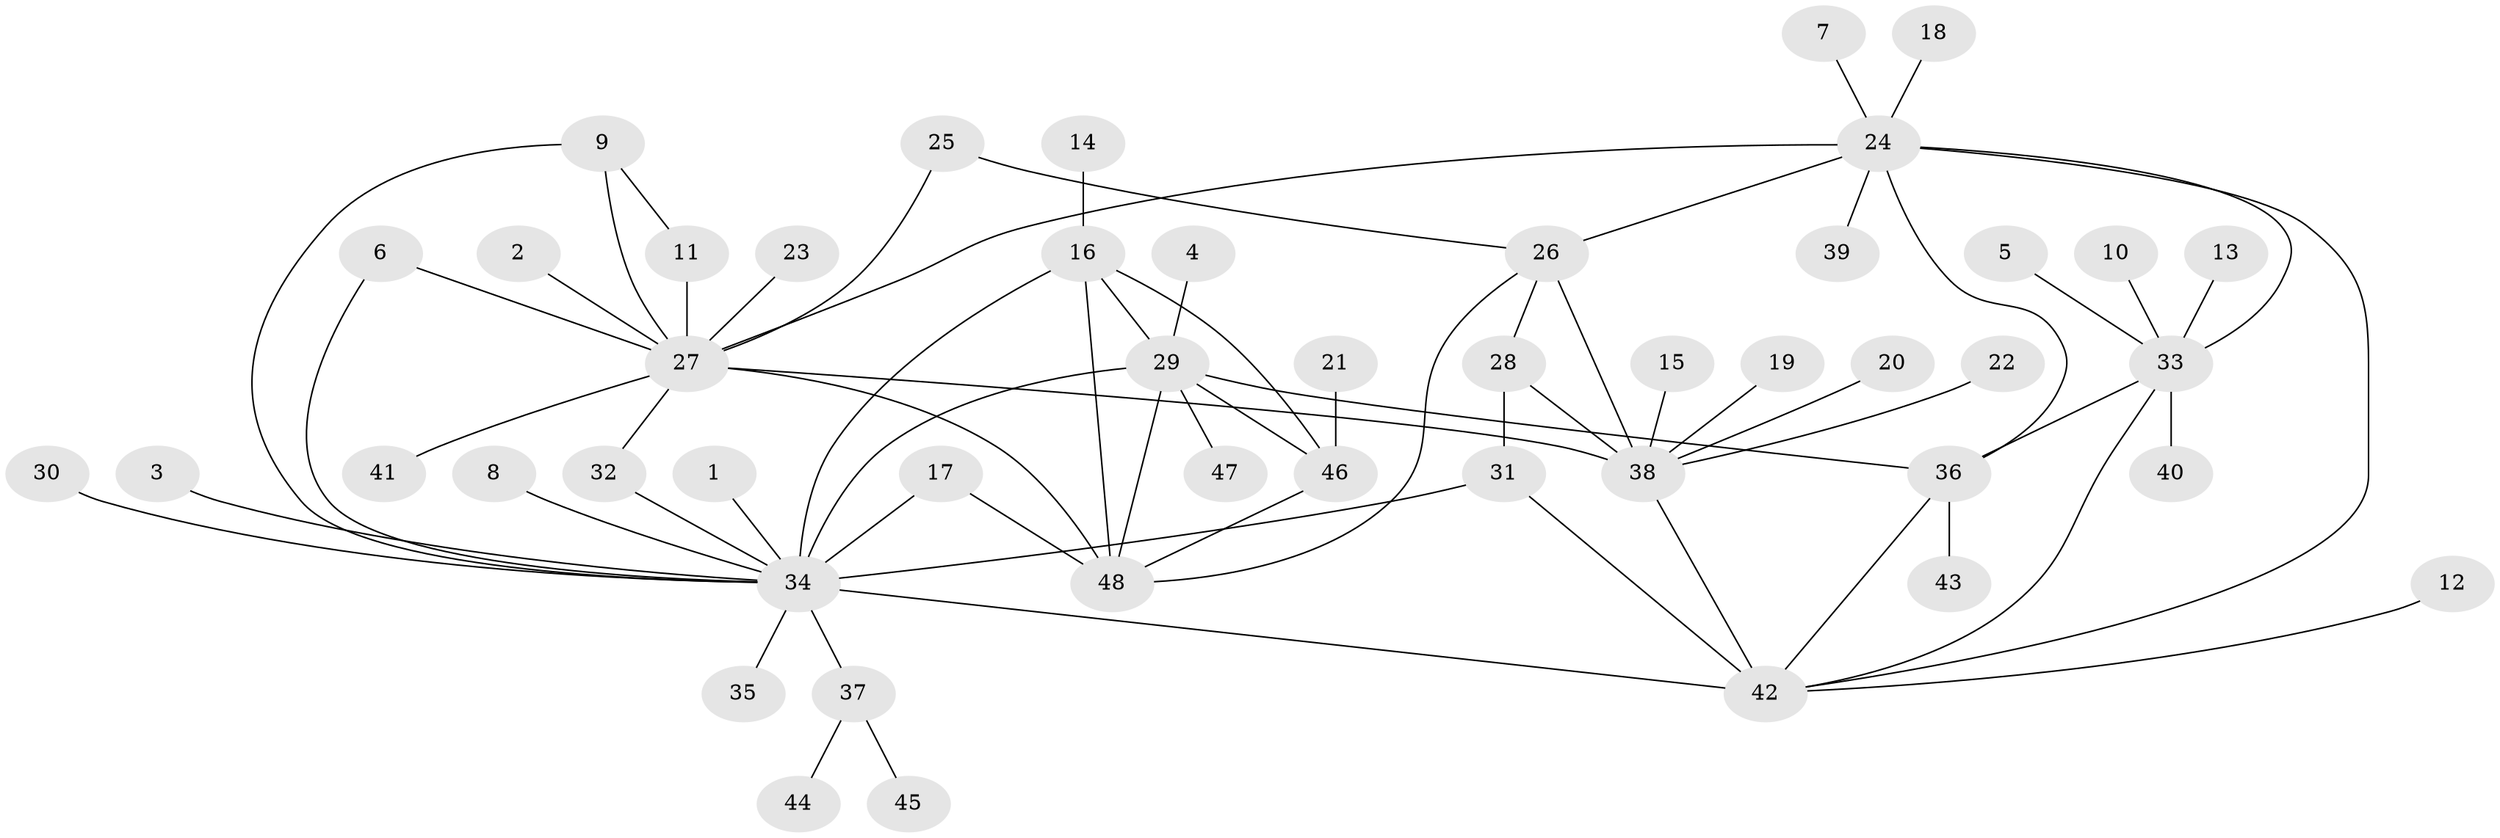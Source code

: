 // original degree distribution, {6: 0.07446808510638298, 13: 0.010638297872340425, 4: 0.031914893617021274, 7: 0.031914893617021274, 9: 0.031914893617021274, 11: 0.010638297872340425, 10: 0.010638297872340425, 8: 0.010638297872340425, 5: 0.02127659574468085, 1: 0.5851063829787234, 2: 0.1702127659574468, 3: 0.010638297872340425}
// Generated by graph-tools (version 1.1) at 2025/50/03/09/25 03:50:37]
// undirected, 48 vertices, 68 edges
graph export_dot {
graph [start="1"]
  node [color=gray90,style=filled];
  1;
  2;
  3;
  4;
  5;
  6;
  7;
  8;
  9;
  10;
  11;
  12;
  13;
  14;
  15;
  16;
  17;
  18;
  19;
  20;
  21;
  22;
  23;
  24;
  25;
  26;
  27;
  28;
  29;
  30;
  31;
  32;
  33;
  34;
  35;
  36;
  37;
  38;
  39;
  40;
  41;
  42;
  43;
  44;
  45;
  46;
  47;
  48;
  1 -- 34 [weight=1.0];
  2 -- 27 [weight=1.0];
  3 -- 34 [weight=1.0];
  4 -- 29 [weight=1.0];
  5 -- 33 [weight=1.0];
  6 -- 27 [weight=1.0];
  6 -- 34 [weight=1.0];
  7 -- 24 [weight=1.0];
  8 -- 34 [weight=1.0];
  9 -- 11 [weight=1.0];
  9 -- 27 [weight=2.0];
  9 -- 34 [weight=1.0];
  10 -- 33 [weight=1.0];
  11 -- 27 [weight=2.0];
  12 -- 42 [weight=1.0];
  13 -- 33 [weight=1.0];
  14 -- 16 [weight=1.0];
  15 -- 38 [weight=1.0];
  16 -- 29 [weight=1.0];
  16 -- 34 [weight=1.0];
  16 -- 46 [weight=1.0];
  16 -- 48 [weight=1.0];
  17 -- 34 [weight=1.0];
  17 -- 48 [weight=1.0];
  18 -- 24 [weight=1.0];
  19 -- 38 [weight=1.0];
  20 -- 38 [weight=1.0];
  21 -- 46 [weight=1.0];
  22 -- 38 [weight=1.0];
  23 -- 27 [weight=1.0];
  24 -- 26 [weight=1.0];
  24 -- 27 [weight=1.0];
  24 -- 33 [weight=1.0];
  24 -- 36 [weight=1.0];
  24 -- 39 [weight=1.0];
  24 -- 42 [weight=1.0];
  25 -- 26 [weight=1.0];
  25 -- 27 [weight=1.0];
  26 -- 28 [weight=1.0];
  26 -- 38 [weight=2.0];
  26 -- 48 [weight=1.0];
  27 -- 32 [weight=1.0];
  27 -- 38 [weight=1.0];
  27 -- 41 [weight=1.0];
  27 -- 48 [weight=1.0];
  28 -- 31 [weight=1.0];
  28 -- 38 [weight=2.0];
  29 -- 34 [weight=1.0];
  29 -- 36 [weight=1.0];
  29 -- 46 [weight=1.0];
  29 -- 47 [weight=1.0];
  29 -- 48 [weight=1.0];
  30 -- 34 [weight=1.0];
  31 -- 34 [weight=3.0];
  31 -- 42 [weight=1.0];
  32 -- 34 [weight=1.0];
  33 -- 36 [weight=1.0];
  33 -- 40 [weight=1.0];
  33 -- 42 [weight=1.0];
  34 -- 35 [weight=1.0];
  34 -- 37 [weight=1.0];
  34 -- 42 [weight=2.0];
  36 -- 42 [weight=1.0];
  36 -- 43 [weight=1.0];
  37 -- 44 [weight=1.0];
  37 -- 45 [weight=1.0];
  38 -- 42 [weight=1.0];
  46 -- 48 [weight=1.0];
}
